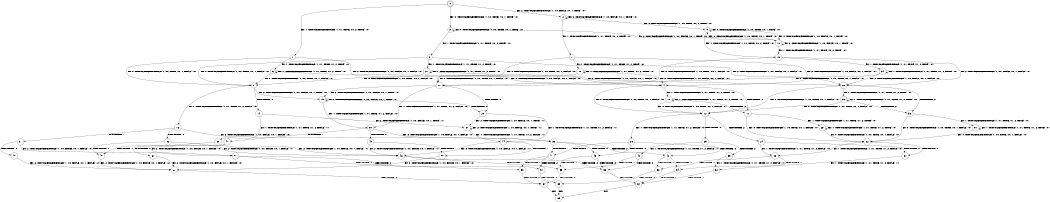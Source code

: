 digraph BCG {
size = "7, 10.5";
center = TRUE;
node [shape = circle];
0 [peripheries = 2];
0 -> 1 [label = "EX !1 !ATOMIC_EXCH_BRANCH (1, +1, TRUE, +0, 2, TRUE) !:0:"];
0 -> 2 [label = "EX !2 !ATOMIC_EXCH_BRANCH (1, +0, FALSE, +0, 1, TRUE) !:0:"];
0 -> 3 [label = "EX !0 !ATOMIC_EXCH_BRANCH (1, +0, TRUE, +0, 1, TRUE) !:0:"];
1 -> 4 [label = "EX !2 !ATOMIC_EXCH_BRANCH (1, +0, FALSE, +0, 1, FALSE) !:0:"];
1 -> 5 [label = "EX !0 !ATOMIC_EXCH_BRANCH (1, +0, TRUE, +0, 1, FALSE) !:0:"];
1 -> 6 [label = "EX !1 !ATOMIC_EXCH_BRANCH (1, +1, TRUE, +1, 2, TRUE) !:0:"];
2 -> 7 [label = "EX !1 !ATOMIC_EXCH_BRANCH (1, +1, TRUE, +0, 2, TRUE) !:0:"];
2 -> 8 [label = "EX !0 !ATOMIC_EXCH_BRANCH (1, +0, TRUE, +0, 1, TRUE) !:0:"];
2 -> 2 [label = "EX !2 !ATOMIC_EXCH_BRANCH (1, +0, FALSE, +0, 1, TRUE) !:0:"];
3 -> 9 [label = "EX !1 !ATOMIC_EXCH_BRANCH (1, +1, TRUE, +0, 2, TRUE) !:0:"];
3 -> 10 [label = "EX !2 !ATOMIC_EXCH_BRANCH (1, +0, FALSE, +0, 1, TRUE) !:0:"];
3 -> 3 [label = "EX !0 !ATOMIC_EXCH_BRANCH (1, +0, TRUE, +0, 1, TRUE) !:0:"];
4 -> 11 [label = "TERMINATE !2"];
4 -> 12 [label = "EX !0 !ATOMIC_EXCH_BRANCH (1, +0, TRUE, +0, 1, FALSE) !:0:"];
4 -> 13 [label = "EX !1 !ATOMIC_EXCH_BRANCH (1, +1, TRUE, +1, 2, TRUE) !:0:"];
5 -> 14 [label = "TERMINATE !0"];
5 -> 15 [label = "EX !2 !ATOMIC_EXCH_BRANCH (1, +0, FALSE, +0, 1, TRUE) !:0:"];
5 -> 16 [label = "EX !1 !ATOMIC_EXCH_BRANCH (1, +1, TRUE, +1, 2, FALSE) !:0:"];
6 -> 4 [label = "EX !2 !ATOMIC_EXCH_BRANCH (1, +0, FALSE, +0, 1, FALSE) !:0:"];
6 -> 5 [label = "EX !0 !ATOMIC_EXCH_BRANCH (1, +0, TRUE, +0, 1, FALSE) !:0:"];
6 -> 6 [label = "EX !1 !ATOMIC_EXCH_BRANCH (1, +1, TRUE, +1, 2, TRUE) !:0:"];
7 -> 17 [label = "EX !0 !ATOMIC_EXCH_BRANCH (1, +0, TRUE, +0, 1, FALSE) !:0:"];
7 -> 4 [label = "EX !2 !ATOMIC_EXCH_BRANCH (1, +0, FALSE, +0, 1, FALSE) !:0:"];
7 -> 18 [label = "EX !1 !ATOMIC_EXCH_BRANCH (1, +1, TRUE, +1, 2, TRUE) !:0:"];
8 -> 19 [label = "EX !1 !ATOMIC_EXCH_BRANCH (1, +1, TRUE, +0, 2, TRUE) !:0:"];
8 -> 10 [label = "EX !2 !ATOMIC_EXCH_BRANCH (1, +0, FALSE, +0, 1, TRUE) !:0:"];
8 -> 8 [label = "EX !0 !ATOMIC_EXCH_BRANCH (1, +0, TRUE, +0, 1, TRUE) !:0:"];
9 -> 20 [label = "EX !2 !ATOMIC_EXCH_BRANCH (1, +0, FALSE, +0, 1, FALSE) !:0:"];
9 -> 21 [label = "EX !1 !ATOMIC_EXCH_BRANCH (1, +1, TRUE, +1, 2, TRUE) !:0:"];
9 -> 5 [label = "EX !0 !ATOMIC_EXCH_BRANCH (1, +0, TRUE, +0, 1, FALSE) !:0:"];
10 -> 19 [label = "EX !1 !ATOMIC_EXCH_BRANCH (1, +1, TRUE, +0, 2, TRUE) !:0:"];
10 -> 10 [label = "EX !2 !ATOMIC_EXCH_BRANCH (1, +0, FALSE, +0, 1, TRUE) !:0:"];
10 -> 8 [label = "EX !0 !ATOMIC_EXCH_BRANCH (1, +0, TRUE, +0, 1, TRUE) !:0:"];
11 -> 22 [label = "EX !0 !ATOMIC_EXCH_BRANCH (1, +0, TRUE, +0, 1, FALSE) !:0:"];
11 -> 23 [label = "EX !1 !ATOMIC_EXCH_BRANCH (1, +1, TRUE, +1, 2, TRUE) !:0:"];
12 -> 24 [label = "TERMINATE !2"];
12 -> 25 [label = "TERMINATE !0"];
12 -> 26 [label = "EX !1 !ATOMIC_EXCH_BRANCH (1, +1, TRUE, +1, 2, FALSE) !:0:"];
13 -> 11 [label = "TERMINATE !2"];
13 -> 12 [label = "EX !0 !ATOMIC_EXCH_BRANCH (1, +0, TRUE, +0, 1, FALSE) !:0:"];
13 -> 13 [label = "EX !1 !ATOMIC_EXCH_BRANCH (1, +1, TRUE, +1, 2, TRUE) !:0:"];
14 -> 27 [label = "EX !2 !ATOMIC_EXCH_BRANCH (1, +0, FALSE, +0, 1, TRUE) !:1:"];
14 -> 28 [label = "EX !1 !ATOMIC_EXCH_BRANCH (1, +1, TRUE, +1, 2, FALSE) !:1:"];
15 -> 29 [label = "TERMINATE !0"];
15 -> 15 [label = "EX !2 !ATOMIC_EXCH_BRANCH (1, +0, FALSE, +0, 1, TRUE) !:0:"];
15 -> 30 [label = "EX !1 !ATOMIC_EXCH_BRANCH (1, +1, TRUE, +1, 2, FALSE) !:0:"];
16 -> 31 [label = "TERMINATE !1"];
16 -> 32 [label = "TERMINATE !0"];
16 -> 33 [label = "EX !2 !ATOMIC_EXCH_BRANCH (1, +0, FALSE, +0, 1, FALSE) !:0:"];
17 -> 29 [label = "TERMINATE !0"];
17 -> 15 [label = "EX !2 !ATOMIC_EXCH_BRANCH (1, +0, FALSE, +0, 1, TRUE) !:0:"];
17 -> 30 [label = "EX !1 !ATOMIC_EXCH_BRANCH (1, +1, TRUE, +1, 2, FALSE) !:0:"];
18 -> 17 [label = "EX !0 !ATOMIC_EXCH_BRANCH (1, +0, TRUE, +0, 1, FALSE) !:0:"];
18 -> 4 [label = "EX !2 !ATOMIC_EXCH_BRANCH (1, +0, FALSE, +0, 1, FALSE) !:0:"];
18 -> 18 [label = "EX !1 !ATOMIC_EXCH_BRANCH (1, +1, TRUE, +1, 2, TRUE) !:0:"];
19 -> 20 [label = "EX !2 !ATOMIC_EXCH_BRANCH (1, +0, FALSE, +0, 1, FALSE) !:0:"];
19 -> 34 [label = "EX !1 !ATOMIC_EXCH_BRANCH (1, +1, TRUE, +1, 2, TRUE) !:0:"];
19 -> 17 [label = "EX !0 !ATOMIC_EXCH_BRANCH (1, +0, TRUE, +0, 1, FALSE) !:0:"];
20 -> 35 [label = "TERMINATE !2"];
20 -> 36 [label = "EX !1 !ATOMIC_EXCH_BRANCH (1, +1, TRUE, +1, 2, TRUE) !:0:"];
20 -> 12 [label = "EX !0 !ATOMIC_EXCH_BRANCH (1, +0, TRUE, +0, 1, FALSE) !:0:"];
21 -> 20 [label = "EX !2 !ATOMIC_EXCH_BRANCH (1, +0, FALSE, +0, 1, FALSE) !:0:"];
21 -> 21 [label = "EX !1 !ATOMIC_EXCH_BRANCH (1, +1, TRUE, +1, 2, TRUE) !:0:"];
21 -> 5 [label = "EX !0 !ATOMIC_EXCH_BRANCH (1, +0, TRUE, +0, 1, FALSE) !:0:"];
22 -> 37 [label = "TERMINATE !0"];
22 -> 38 [label = "EX !1 !ATOMIC_EXCH_BRANCH (1, +1, TRUE, +1, 2, FALSE) !:0:"];
23 -> 22 [label = "EX !0 !ATOMIC_EXCH_BRANCH (1, +0, TRUE, +0, 1, FALSE) !:0:"];
23 -> 23 [label = "EX !1 !ATOMIC_EXCH_BRANCH (1, +1, TRUE, +1, 2, TRUE) !:0:"];
24 -> 37 [label = "TERMINATE !0"];
24 -> 38 [label = "EX !1 !ATOMIC_EXCH_BRANCH (1, +1, TRUE, +1, 2, FALSE) !:0:"];
25 -> 39 [label = "TERMINATE !2"];
25 -> 40 [label = "EX !1 !ATOMIC_EXCH_BRANCH (1, +1, TRUE, +1, 2, FALSE) !:1:"];
26 -> 41 [label = "TERMINATE !1"];
26 -> 42 [label = "TERMINATE !2"];
26 -> 43 [label = "TERMINATE !0"];
27 -> 27 [label = "EX !2 !ATOMIC_EXCH_BRANCH (1, +0, FALSE, +0, 1, TRUE) !:1:"];
27 -> 44 [label = "EX !1 !ATOMIC_EXCH_BRANCH (1, +1, TRUE, +1, 2, FALSE) !:1:"];
28 -> 45 [label = "TERMINATE !1"];
28 -> 46 [label = "EX !2 !ATOMIC_EXCH_BRANCH (1, +0, FALSE, +0, 1, FALSE) !:1:"];
29 -> 27 [label = "EX !2 !ATOMIC_EXCH_BRANCH (1, +0, FALSE, +0, 1, TRUE) !:1:"];
29 -> 44 [label = "EX !1 !ATOMIC_EXCH_BRANCH (1, +1, TRUE, +1, 2, FALSE) !:1:"];
30 -> 47 [label = "TERMINATE !1"];
30 -> 48 [label = "TERMINATE !0"];
30 -> 33 [label = "EX !2 !ATOMIC_EXCH_BRANCH (1, +0, FALSE, +0, 1, FALSE) !:0:"];
31 -> 49 [label = "TERMINATE !0"];
31 -> 50 [label = "EX !2 !ATOMIC_EXCH_BRANCH (1, +0, FALSE, +0, 1, FALSE) !:0:"];
32 -> 45 [label = "TERMINATE !1"];
32 -> 46 [label = "EX !2 !ATOMIC_EXCH_BRANCH (1, +0, FALSE, +0, 1, FALSE) !:1:"];
33 -> 41 [label = "TERMINATE !1"];
33 -> 42 [label = "TERMINATE !2"];
33 -> 43 [label = "TERMINATE !0"];
34 -> 20 [label = "EX !2 !ATOMIC_EXCH_BRANCH (1, +0, FALSE, +0, 1, FALSE) !:0:"];
34 -> 34 [label = "EX !1 !ATOMIC_EXCH_BRANCH (1, +1, TRUE, +1, 2, TRUE) !:0:"];
34 -> 17 [label = "EX !0 !ATOMIC_EXCH_BRANCH (1, +0, TRUE, +0, 1, FALSE) !:0:"];
35 -> 51 [label = "EX !1 !ATOMIC_EXCH_BRANCH (1, +1, TRUE, +1, 2, TRUE) !:0:"];
35 -> 22 [label = "EX !0 !ATOMIC_EXCH_BRANCH (1, +0, TRUE, +0, 1, FALSE) !:0:"];
36 -> 35 [label = "TERMINATE !2"];
36 -> 36 [label = "EX !1 !ATOMIC_EXCH_BRANCH (1, +1, TRUE, +1, 2, TRUE) !:0:"];
36 -> 12 [label = "EX !0 !ATOMIC_EXCH_BRANCH (1, +0, TRUE, +0, 1, FALSE) !:0:"];
37 -> 52 [label = "EX !1 !ATOMIC_EXCH_BRANCH (1, +1, TRUE, +1, 2, FALSE) !:1:"];
38 -> 53 [label = "TERMINATE !1"];
38 -> 54 [label = "TERMINATE !0"];
39 -> 52 [label = "EX !1 !ATOMIC_EXCH_BRANCH (1, +1, TRUE, +1, 2, FALSE) !:1:"];
40 -> 55 [label = "TERMINATE !1"];
40 -> 56 [label = "TERMINATE !2"];
41 -> 57 [label = "TERMINATE !2"];
41 -> 58 [label = "TERMINATE !0"];
42 -> 53 [label = "TERMINATE !1"];
42 -> 54 [label = "TERMINATE !0"];
43 -> 55 [label = "TERMINATE !1"];
43 -> 56 [label = "TERMINATE !2"];
44 -> 59 [label = "TERMINATE !1"];
44 -> 46 [label = "EX !2 !ATOMIC_EXCH_BRANCH (1, +0, FALSE, +0, 1, FALSE) !:1:"];
45 -> 60 [label = "EX !2 !ATOMIC_EXCH_BRANCH (1, +0, FALSE, +0, 1, FALSE) !:2:"];
46 -> 55 [label = "TERMINATE !1"];
46 -> 56 [label = "TERMINATE !2"];
47 -> 61 [label = "TERMINATE !0"];
47 -> 50 [label = "EX !2 !ATOMIC_EXCH_BRANCH (1, +0, FALSE, +0, 1, FALSE) !:0:"];
48 -> 59 [label = "TERMINATE !1"];
48 -> 46 [label = "EX !2 !ATOMIC_EXCH_BRANCH (1, +0, FALSE, +0, 1, FALSE) !:1:"];
49 -> 60 [label = "EX !2 !ATOMIC_EXCH_BRANCH (1, +0, FALSE, +0, 1, FALSE) !:2:"];
50 -> 57 [label = "TERMINATE !2"];
50 -> 58 [label = "TERMINATE !0"];
51 -> 51 [label = "EX !1 !ATOMIC_EXCH_BRANCH (1, +1, TRUE, +1, 2, TRUE) !:0:"];
51 -> 22 [label = "EX !0 !ATOMIC_EXCH_BRANCH (1, +0, TRUE, +0, 1, FALSE) !:0:"];
52 -> 62 [label = "TERMINATE !1"];
53 -> 63 [label = "TERMINATE !0"];
54 -> 62 [label = "TERMINATE !1"];
55 -> 64 [label = "TERMINATE !2"];
56 -> 62 [label = "TERMINATE !1"];
57 -> 63 [label = "TERMINATE !0"];
58 -> 64 [label = "TERMINATE !2"];
59 -> 60 [label = "EX !2 !ATOMIC_EXCH_BRANCH (1, +0, FALSE, +0, 1, FALSE) !:2:"];
60 -> 64 [label = "TERMINATE !2"];
61 -> 60 [label = "EX !2 !ATOMIC_EXCH_BRANCH (1, +0, FALSE, +0, 1, FALSE) !:2:"];
62 -> 65 [label = "exit"];
63 -> 65 [label = "exit"];
64 -> 65 [label = "exit"];
}
